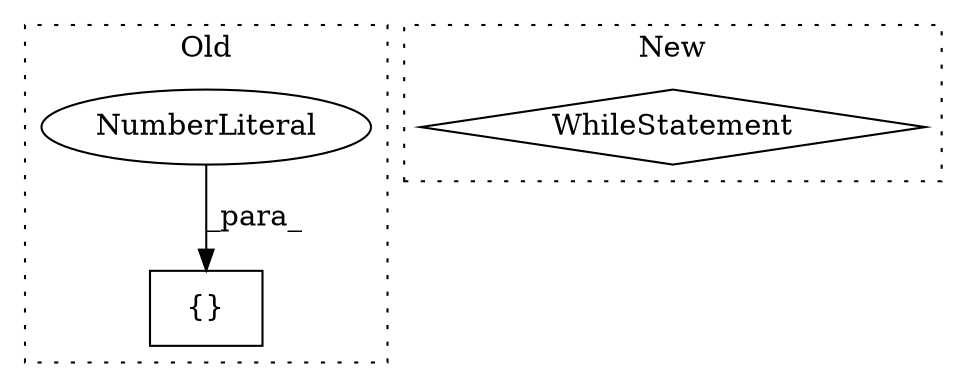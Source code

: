 digraph G {
subgraph cluster0 {
1 [label="{}" a="4" s="2849,2853" l="1,1" shape="box"];
3 [label="NumberLiteral" a="34" s="2850" l="3" shape="ellipse"];
label = "Old";
style="dotted";
}
subgraph cluster1 {
2 [label="WhileStatement" a="61" s="2080,2091" l="7,2" shape="diamond"];
label = "New";
style="dotted";
}
3 -> 1 [label="_para_"];
}